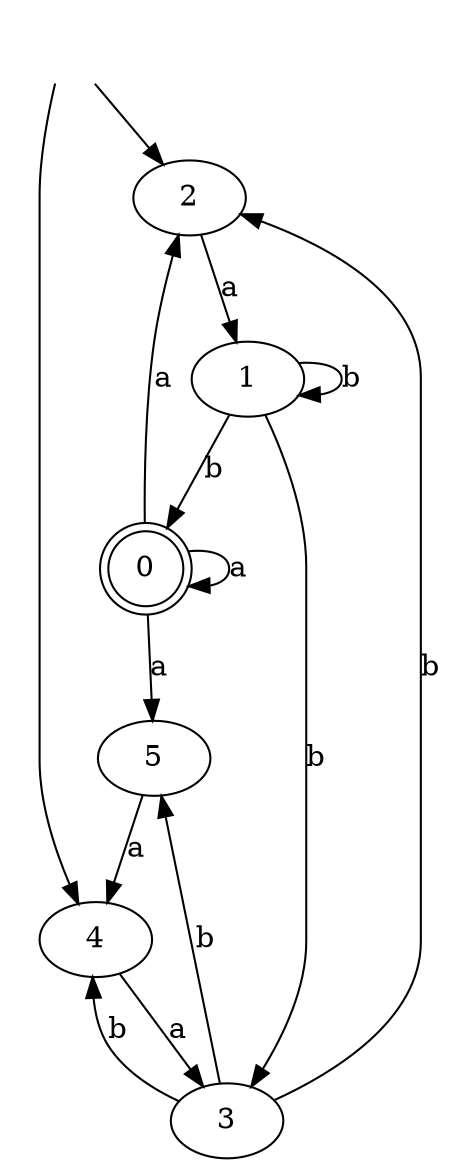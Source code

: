 digraph {
 "" [shape=none]
 "0"  [shape=doublecircle]

"" -> "2"
"" -> "4"
"0" -> "0"[label="a", weight="a"];
"0" -> "2"[label="a", weight="a"];
"0" -> "5"[label="a", weight="a"];
"1" -> "0"[label="b", weight="b"];
"1" -> "1"[label="b", weight="b"];
"1" -> "3"[label="b", weight="b"];
"2" -> "1"[label="a", weight="a"];
"3" -> "2"[label="b", weight="b"];
"3" -> "4"[label="b", weight="b"];
"3" -> "5"[label="b", weight="b"];
"4" -> "3"[label="a", weight="a"];
"5" -> "4"[label="a", weight="a"];
}
